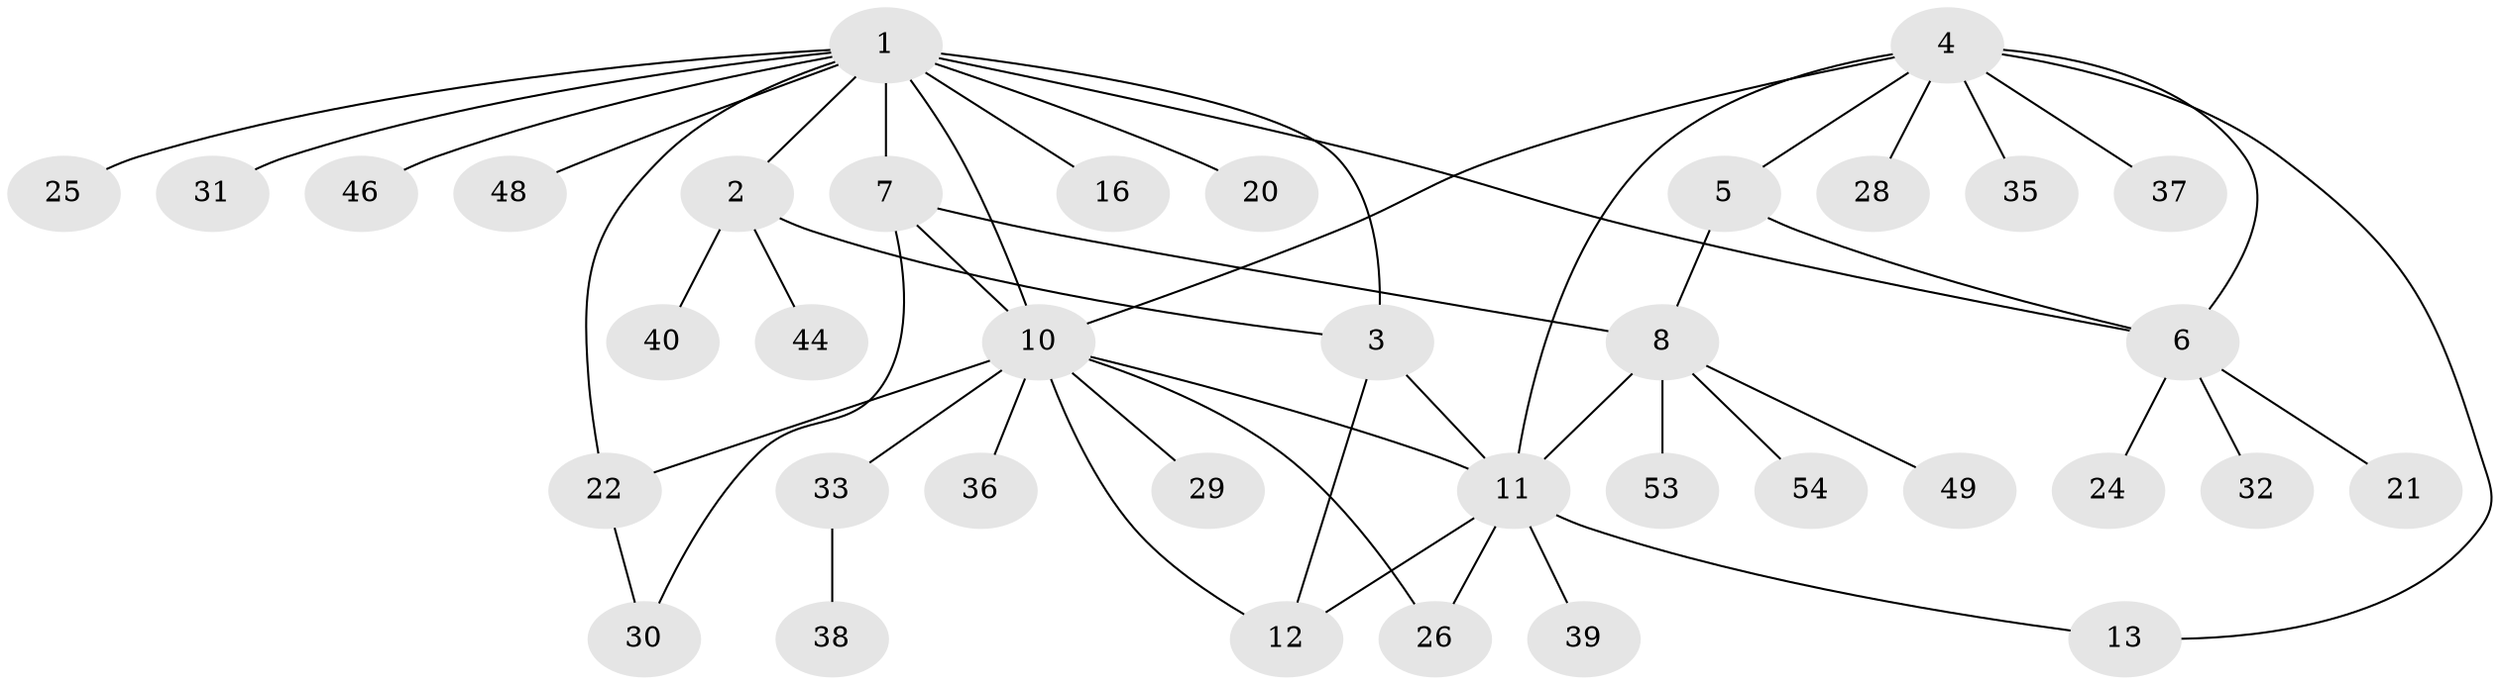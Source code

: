 // original degree distribution, {10: 0.031746031746031744, 4: 0.031746031746031744, 7: 0.06349206349206349, 3: 0.1111111111111111, 8: 0.015873015873015872, 9: 0.015873015873015872, 2: 0.20634920634920634, 6: 0.015873015873015872, 1: 0.5079365079365079}
// Generated by graph-tools (version 1.1) at 2025/19/03/04/25 18:19:27]
// undirected, 37 vertices, 50 edges
graph export_dot {
graph [start="1"]
  node [color=gray90,style=filled];
  1 [super="+18"];
  2;
  3;
  4 [super="+57+17+14"];
  5;
  6 [super="+23+19"];
  7 [super="+9"];
  8 [super="+34"];
  10;
  11 [super="+15"];
  12;
  13;
  16 [super="+47"];
  20;
  21;
  22;
  24;
  25;
  26 [super="+50"];
  28;
  29;
  30;
  31 [super="+60+42"];
  32;
  33;
  35 [super="+41"];
  36;
  37;
  38;
  39;
  40;
  44;
  46;
  48;
  49;
  53;
  54;
  1 -- 2;
  1 -- 3;
  1 -- 6;
  1 -- 16;
  1 -- 22;
  1 -- 46;
  1 -- 48;
  1 -- 20;
  1 -- 10;
  1 -- 25;
  1 -- 31;
  1 -- 7 [weight=3];
  2 -- 3;
  2 -- 40;
  2 -- 44;
  3 -- 12;
  3 -- 11;
  4 -- 5;
  4 -- 6;
  4 -- 10;
  4 -- 28;
  4 -- 37;
  4 -- 35;
  4 -- 13;
  4 -- 11;
  5 -- 6;
  5 -- 8;
  6 -- 21;
  6 -- 24;
  6 -- 32;
  7 -- 8 [weight=2];
  7 -- 10;
  7 -- 30;
  8 -- 53;
  8 -- 54;
  8 -- 49;
  8 -- 11;
  10 -- 11;
  10 -- 12;
  10 -- 22;
  10 -- 26;
  10 -- 29;
  10 -- 33;
  10 -- 36;
  11 -- 12;
  11 -- 39;
  11 -- 26;
  11 -- 13;
  22 -- 30;
  33 -- 38;
}
